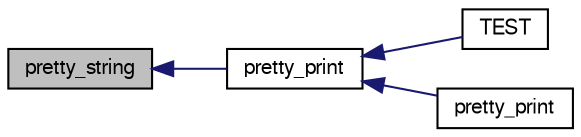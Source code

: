 digraph "pretty_string"
{
  edge [fontname="FreeSans",fontsize="10",labelfontname="FreeSans",labelfontsize="10"];
  node [fontname="FreeSans",fontsize="10",shape=record];
  rankdir="LR";
  Node1 [label="pretty_string",height=0.2,width=0.4,color="black", fillcolor="grey75", style="filled", fontcolor="black"];
  Node1 -> Node2 [dir="back",color="midnightblue",fontsize="10",style="solid",fontname="FreeSans"];
  Node2 [label="pretty_print",height=0.2,width=0.4,color="black", fillcolor="white", style="filled",URL="$d3/d68/_utilities__print_8h.html#a0d5ac61bf2b7611715c750cf271b33e9"];
  Node2 -> Node3 [dir="back",color="midnightblue",fontsize="10",style="solid",fontname="FreeSans"];
  Node3 [label="TEST",height=0.2,width=0.4,color="black", fillcolor="white", style="filled",URL="$dc/dd7/test__casadi_8cpp.html#a0401350aa7274070a3b1a8f9fdac345a"];
  Node2 -> Node4 [dir="back",color="midnightblue",fontsize="10",style="solid",fontname="FreeSans"];
  Node4 [label="pretty_print",height=0.2,width=0.4,color="black", fillcolor="white", style="filled",URL="$d3/d68/_utilities__print_8h.html#a400cd6dcfd22772f0bd816baa42171eb"];
}

